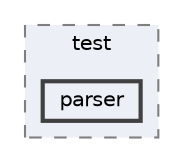 digraph "src/visualization/catalyst/test/parser"
{
 // INTERACTIVE_SVG=YES
 // LATEX_PDF_SIZE
  bgcolor="transparent";
  edge [fontname=Helvetica,fontsize=10,labelfontname=Helvetica,labelfontsize=10];
  node [fontname=Helvetica,fontsize=10,shape=box,height=0.2,width=0.4];
  compound=true
  subgraph clusterdir_92d1306f2ee72cb32792be8abb14a779 {
    graph [ bgcolor="#edeff6", pencolor="grey50", label="test", fontname=Helvetica,fontsize=10 style="filled,dashed", URL="dir_92d1306f2ee72cb32792be8abb14a779.html",tooltip=""]
  dir_7a5f45fc8a79fb6a3c766bae18fd7782 [label="parser", fillcolor="#edeff6", color="grey25", style="filled,bold", URL="dir_7a5f45fc8a79fb6a3c766bae18fd7782.html",tooltip=""];
  }
}
